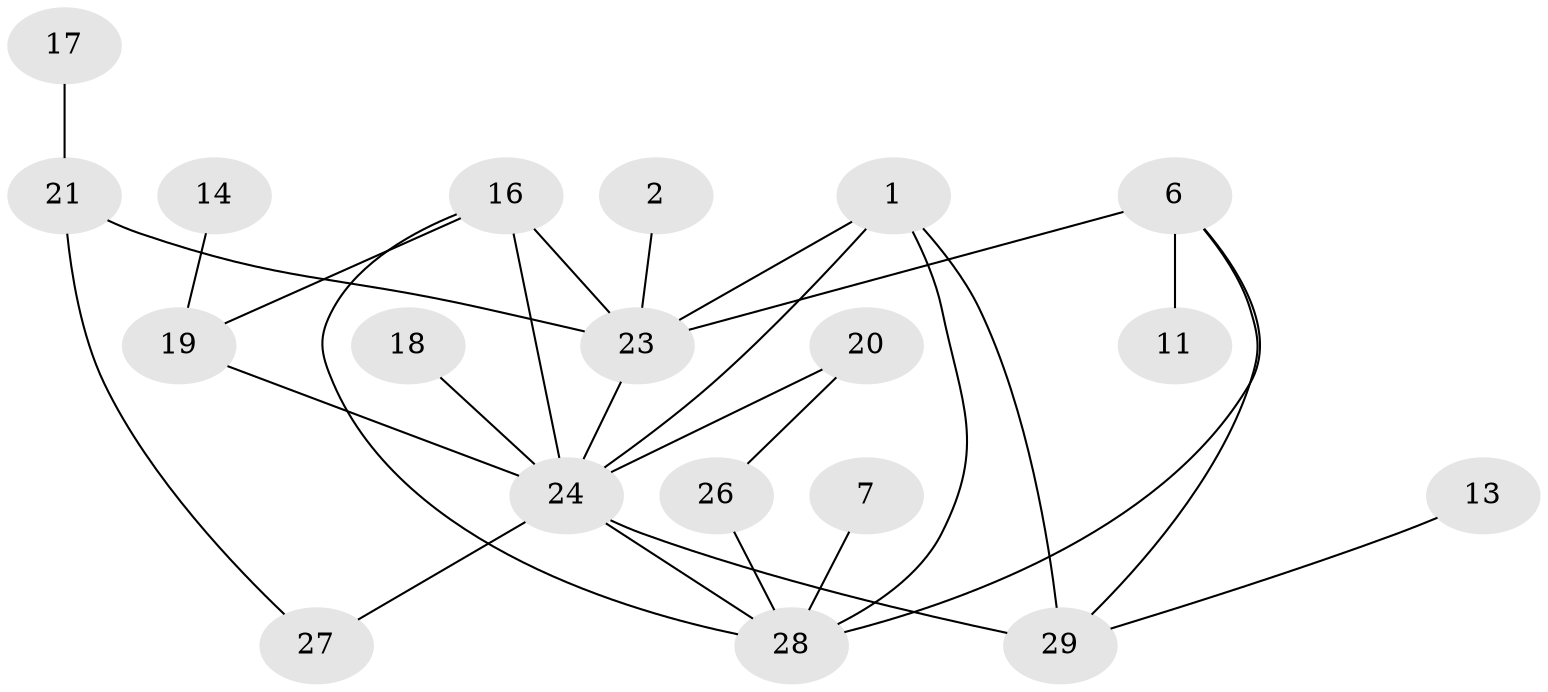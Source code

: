 // original degree distribution, {1: 0.22807017543859648, 4: 0.08771929824561403, 2: 0.2631578947368421, 3: 0.14035087719298245, 0: 0.15789473684210525, 6: 0.07017543859649122, 5: 0.05263157894736842}
// Generated by graph-tools (version 1.1) at 2025/35/03/04/25 23:35:54]
// undirected, 19 vertices, 28 edges
graph export_dot {
  node [color=gray90,style=filled];
  1;
  2;
  6;
  7;
  11;
  13;
  14;
  16;
  17;
  18;
  19;
  20;
  21;
  23;
  24;
  26;
  27;
  28;
  29;
  1 -- 23 [weight=1.0];
  1 -- 24 [weight=1.0];
  1 -- 28 [weight=1.0];
  1 -- 29 [weight=1.0];
  2 -- 23 [weight=1.0];
  6 -- 11 [weight=1.0];
  6 -- 23 [weight=3.0];
  6 -- 28 [weight=2.0];
  6 -- 29 [weight=1.0];
  7 -- 28 [weight=1.0];
  13 -- 29 [weight=1.0];
  14 -- 19 [weight=1.0];
  16 -- 19 [weight=1.0];
  16 -- 23 [weight=1.0];
  16 -- 24 [weight=2.0];
  16 -- 28 [weight=1.0];
  17 -- 21 [weight=1.0];
  18 -- 24 [weight=1.0];
  19 -- 24 [weight=1.0];
  20 -- 24 [weight=1.0];
  20 -- 26 [weight=1.0];
  21 -- 23 [weight=1.0];
  21 -- 27 [weight=1.0];
  23 -- 24 [weight=1.0];
  24 -- 27 [weight=1.0];
  24 -- 28 [weight=2.0];
  24 -- 29 [weight=2.0];
  26 -- 28 [weight=1.0];
}

